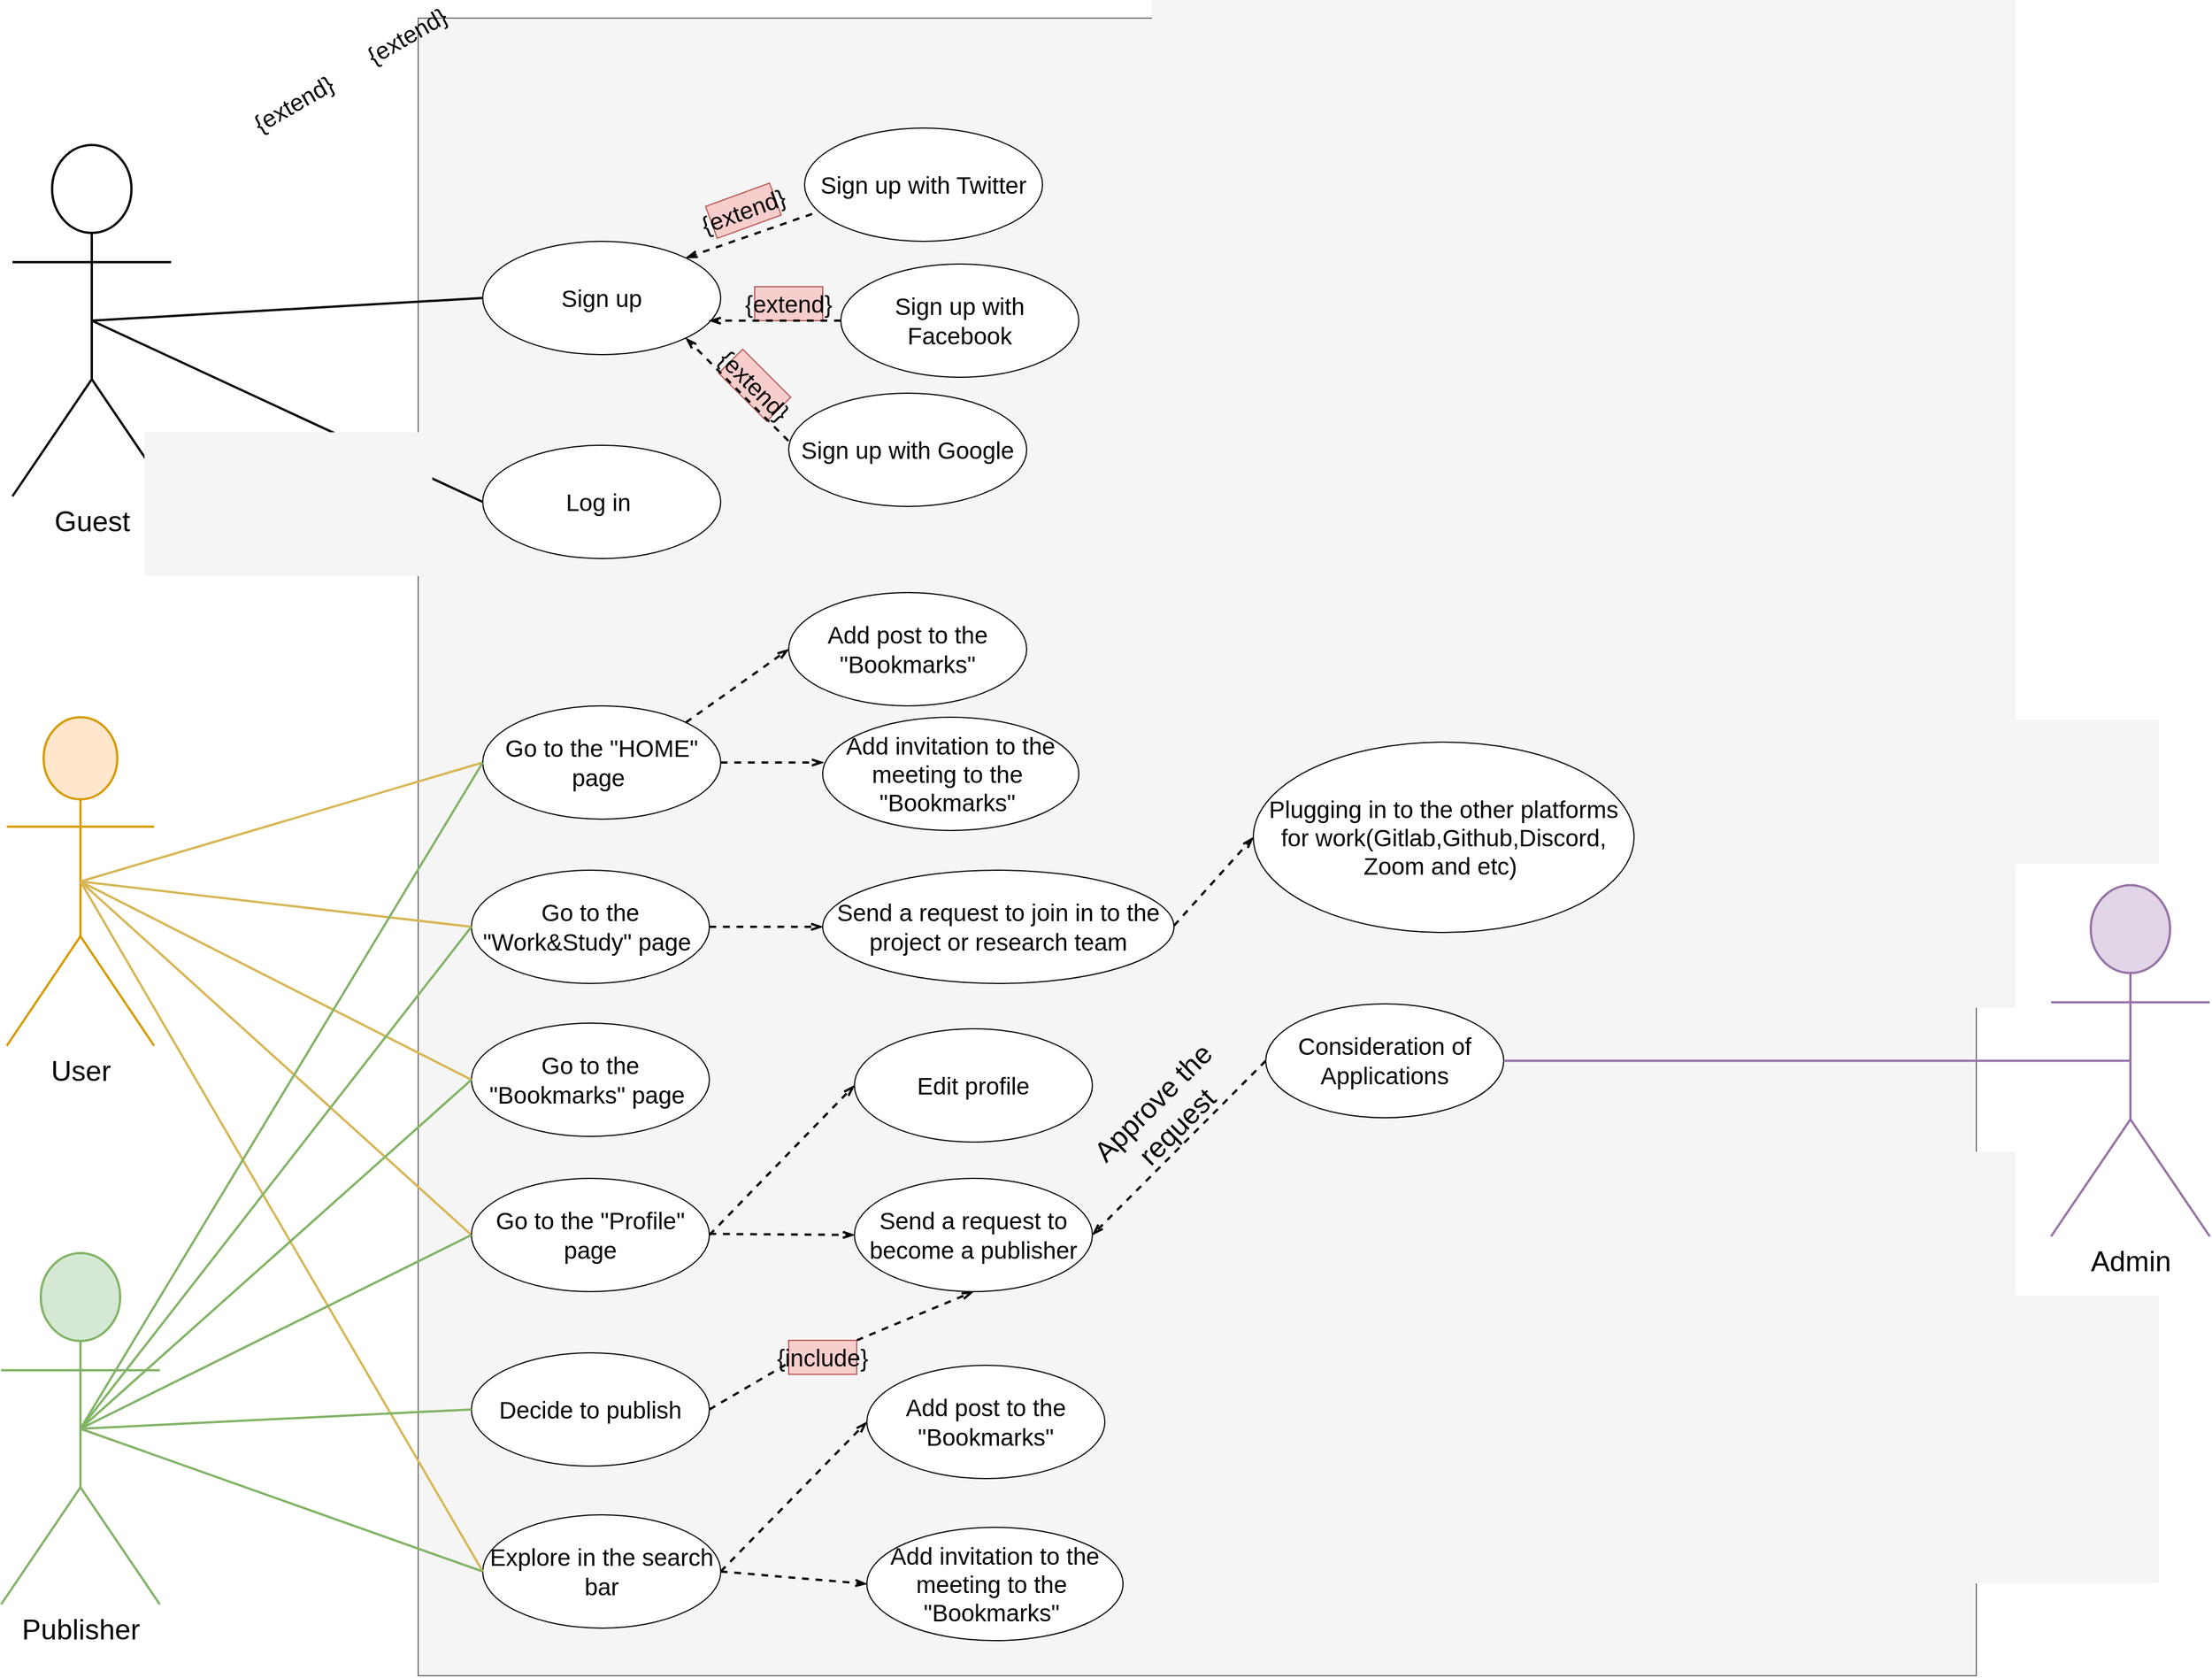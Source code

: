 <mxfile version="15.6.8" type="gitlab">
  <diagram id="sSSUooNmsP8sfFR26BnM" name="Page-1">
    <mxGraphModel dx="3416" dy="1540" grid="1" gridSize="11" guides="1" tooltips="1" connect="1" arrows="1" fold="1" page="1" pageScale="1" pageWidth="850" pageHeight="1100" math="0" shadow="0">
      <root>
        <mxCell id="0" />
        <mxCell id="1" parent="0" />
        <object label="User" User="1" USER="" id="bzA-kNj4SdmjWdbAsyWA-1">
          <mxCell style="shape=umlActor;verticalLabelPosition=bottom;verticalAlign=top;outlineConnect=0;align=center;html=1;strokeWidth=2;fontSize=25;fillColor=#ffe6cc;strokeColor=#d79b00;" vertex="1" parent="1">
            <mxGeometry x="-770" y="660" width="130" height="290" as="geometry" />
          </mxCell>
        </object>
        <mxCell id="bzA-kNj4SdmjWdbAsyWA-2" value="" style="rounded=0;whiteSpace=wrap;html=1;fillColor=#f5f5f5;fontColor=#333333;strokeColor=#666666;" vertex="1" parent="1">
          <mxGeometry x="-407" y="42.99" width="1375" height="1463" as="geometry" />
        </mxCell>
        <object label="Guest" User="" id="bzA-kNj4SdmjWdbAsyWA-3">
          <mxCell style="shape=umlActor;verticalLabelPosition=bottom;verticalAlign=top;html=1;outlineConnect=0;fontFamily=Helvetica;strokeWidth=2;fontSize=25;" vertex="1" parent="1">
            <mxGeometry x="-765" y="155" width="140" height="310" as="geometry" />
          </mxCell>
        </object>
        <mxCell id="bzA-kNj4SdmjWdbAsyWA-10" value="" style="endArrow=none;html=1;rounded=0;fontFamily=Helvetica;exitX=0.5;exitY=0.5;exitDx=0;exitDy=0;exitPerimeter=0;entryX=0;entryY=0.5;entryDx=0;entryDy=0;strokeWidth=2;" edge="1" parent="1" source="bzA-kNj4SdmjWdbAsyWA-3" target="bzA-kNj4SdmjWdbAsyWA-11">
          <mxGeometry width="50" height="50" relative="1" as="geometry">
            <mxPoint x="-40" y="370" as="sourcePoint" />
            <mxPoint x="-210" y="330" as="targetPoint" />
          </mxGeometry>
        </mxCell>
        <mxCell id="bzA-kNj4SdmjWdbAsyWA-11" value="&lt;span style=&quot;font-size: 21px&quot;&gt;Sign up&lt;/span&gt;" style="ellipse;whiteSpace=wrap;html=1;fontFamily=Helvetica;align=center;" vertex="1" parent="1">
          <mxGeometry x="-350" y="240" width="210" height="100" as="geometry" />
        </mxCell>
        <mxCell id="bzA-kNj4SdmjWdbAsyWA-17" value="" style="endArrow=openThin;html=1;rounded=0;fontFamily=Helvetica;fontSize=21;dashed=1;endFill=0;entryX=1;entryY=0;entryDx=0;entryDy=0;strokeWidth=2;exitX=0.36;exitY=0.083;exitDx=0;exitDy=0;exitPerimeter=0;labelPosition=left;verticalLabelPosition=top;align=right;verticalAlign=bottom;horizontal=1;spacingTop=0;fontStyle=0" edge="1" parent="1" source="bzA-kNj4SdmjWdbAsyWA-2" target="bzA-kNj4SdmjWdbAsyWA-11">
          <mxGeometry x="-0.222" y="-34" width="50" height="50" relative="1" as="geometry">
            <mxPoint x="20" y="440" as="sourcePoint" />
            <mxPoint x="29" y="300" as="targetPoint" />
            <mxPoint as="offset" />
          </mxGeometry>
        </mxCell>
        <mxCell id="bzA-kNj4SdmjWdbAsyWA-18" value="{extend}" style="text;html=1;strokeColor=#b85450;fillColor=#f8cecc;align=center;verticalAlign=middle;whiteSpace=wrap;rounded=0;fontFamily=Helvetica;fontSize=21;rotation=-20;" vertex="1" parent="1">
          <mxGeometry x="-150" y="198" width="60" height="30" as="geometry" />
        </mxCell>
        <mxCell id="bzA-kNj4SdmjWdbAsyWA-20" value="{extend}" style="text;html=1;strokeColor=#b85450;fillColor=#f8cecc;align=center;verticalAlign=middle;whiteSpace=wrap;rounded=0;fontFamily=Helvetica;fontSize=21;rotation=0;" vertex="1" parent="1">
          <mxGeometry x="-109.999" y="280.0" width="60" height="30" as="geometry" />
        </mxCell>
        <mxCell id="bzA-kNj4SdmjWdbAsyWA-21" value="{extend}" style="text;html=1;strokeColor=none;fillColor=none;align=center;verticalAlign=middle;whiteSpace=wrap;rounded=0;fontFamily=Helvetica;fontSize=21;rotation=-30;" vertex="1" parent="1">
          <mxGeometry x="-446.519" y="42.99" width="60" height="30" as="geometry" />
        </mxCell>
        <mxCell id="bzA-kNj4SdmjWdbAsyWA-22" value="{extend}" style="text;html=1;strokeColor=none;fillColor=none;align=center;verticalAlign=middle;whiteSpace=wrap;rounded=0;fontFamily=Helvetica;fontSize=21;rotation=-30;" vertex="1" parent="1">
          <mxGeometry x="-546.519" y="102.99" width="60" height="30" as="geometry" />
        </mxCell>
        <mxCell id="bzA-kNj4SdmjWdbAsyWA-23" value="{extend}" style="text;html=1;strokeColor=#b85450;fillColor=#f8cecc;align=center;verticalAlign=middle;whiteSpace=wrap;rounded=0;fontFamily=Helvetica;fontSize=21;rotation=45;" vertex="1" parent="1">
          <mxGeometry x="-139.999" y="352.0" width="60" height="30" as="geometry" />
        </mxCell>
        <mxCell id="bzA-kNj4SdmjWdbAsyWA-25" value="" style="endArrow=openThin;html=1;rounded=0;fontFamily=Helvetica;fontSize=21;dashed=1;endFill=0;strokeWidth=2;exitX=0;exitY=0.5;exitDx=0;exitDy=0;labelPosition=left;verticalLabelPosition=top;align=right;verticalAlign=bottom;horizontal=1;spacingTop=0;fontStyle=0;entryX=0.952;entryY=0.7;entryDx=0;entryDy=0;entryPerimeter=0;" edge="1" parent="1" source="bzA-kNj4SdmjWdbAsyWA-27" target="bzA-kNj4SdmjWdbAsyWA-11">
          <mxGeometry x="-0.222" y="-34" width="50" height="50" relative="1" as="geometry">
            <mxPoint x="-110" y="70" as="sourcePoint" />
            <mxPoint x="-180.954" y="114.175" as="targetPoint" />
            <mxPoint as="offset" />
          </mxGeometry>
        </mxCell>
        <mxCell id="bzA-kNj4SdmjWdbAsyWA-26" value="&lt;span style=&quot;font-size: 21px&quot;&gt;Sign up with Twitter&lt;/span&gt;" style="ellipse;whiteSpace=wrap;html=1;fontFamily=Helvetica;align=center;" vertex="1" parent="1">
          <mxGeometry x="-66" y="140" width="210" height="100" as="geometry" />
        </mxCell>
        <mxCell id="bzA-kNj4SdmjWdbAsyWA-27" value="&lt;span style=&quot;font-size: 21px&quot;&gt;Sign up with Facebook&lt;/span&gt;" style="ellipse;whiteSpace=wrap;html=1;fontFamily=Helvetica;align=center;" vertex="1" parent="1">
          <mxGeometry x="-34" y="260" width="210" height="100" as="geometry" />
        </mxCell>
        <mxCell id="bzA-kNj4SdmjWdbAsyWA-28" value="" style="endArrow=openThin;html=1;rounded=0;fontFamily=Helvetica;fontSize=21;dashed=1;endFill=0;entryX=0;entryY=0.5;entryDx=0;entryDy=0;strokeWidth=2;labelPosition=left;verticalLabelPosition=top;align=right;verticalAlign=bottom;horizontal=1;spacingTop=0;fontStyle=0;exitX=1;exitY=0.5;exitDx=0;exitDy=0;" edge="1" parent="1" source="bzA-kNj4SdmjWdbAsyWA-47" target="bzA-kNj4SdmjWdbAsyWA-49">
          <mxGeometry x="-0.222" y="-34" width="50" height="50" relative="1" as="geometry">
            <mxPoint x="-110" y="919.99" as="sourcePoint" />
            <mxPoint x="-210.33" y="890" as="targetPoint" />
            <mxPoint as="offset" />
            <Array as="points" />
          </mxGeometry>
        </mxCell>
        <mxCell id="bzA-kNj4SdmjWdbAsyWA-29" value="" style="endArrow=openThin;html=1;rounded=0;fontFamily=Helvetica;fontSize=21;dashed=1;endFill=0;strokeWidth=2;exitX=-0.001;exitY=0.422;exitDx=0;exitDy=0;exitPerimeter=0;labelPosition=left;verticalLabelPosition=top;align=right;verticalAlign=bottom;horizontal=1;spacingTop=0;fontStyle=0;entryX=1;entryY=1;entryDx=0;entryDy=0;" edge="1" parent="1" source="bzA-kNj4SdmjWdbAsyWA-30" target="bzA-kNj4SdmjWdbAsyWA-11">
          <mxGeometry x="-0.222" y="-34" width="50" height="50" relative="1" as="geometry">
            <mxPoint x="-110" y="60" as="sourcePoint" />
            <mxPoint x="-210.33" y="30.01" as="targetPoint" />
            <mxPoint as="offset" />
          </mxGeometry>
        </mxCell>
        <mxCell id="bzA-kNj4SdmjWdbAsyWA-30" value="&lt;span style=&quot;font-size: 21px&quot;&gt;Sign up with Google&lt;/span&gt;" style="ellipse;whiteSpace=wrap;html=1;fontFamily=Helvetica;align=center;" vertex="1" parent="1">
          <mxGeometry x="-80" y="374" width="210" height="100" as="geometry" />
        </mxCell>
        <mxCell id="bzA-kNj4SdmjWdbAsyWA-31" value="" style="endArrow=none;html=1;rounded=0;fontFamily=Helvetica;fontSize=21;strokeWidth=2;align=right;verticalAlign=bottom;exitX=0.5;exitY=0.5;exitDx=0;exitDy=0;exitPerimeter=0;entryX=0;entryY=0.5;entryDx=0;entryDy=0;" edge="1" parent="1" source="bzA-kNj4SdmjWdbAsyWA-3" target="bzA-kNj4SdmjWdbAsyWA-33">
          <mxGeometry width="50" height="50" relative="1" as="geometry">
            <mxPoint x="-470" y="470" as="sourcePoint" />
            <mxPoint x="-340" y="480" as="targetPoint" />
          </mxGeometry>
        </mxCell>
        <mxCell id="bzA-kNj4SdmjWdbAsyWA-33" value="&lt;span style=&quot;font-size: 21px&quot;&gt;Log in&amp;nbsp;&lt;/span&gt;" style="ellipse;whiteSpace=wrap;html=1;fontFamily=Helvetica;align=center;" vertex="1" parent="1">
          <mxGeometry x="-350" y="420" width="210" height="100" as="geometry" />
        </mxCell>
        <mxCell id="bzA-kNj4SdmjWdbAsyWA-34" value="" style="endArrow=none;html=1;rounded=0;fontFamily=Helvetica;fontSize=21;strokeWidth=2;align=right;verticalAlign=bottom;exitX=0.5;exitY=0.5;exitDx=0;exitDy=0;exitPerimeter=0;entryX=0;entryY=0.5;entryDx=0;entryDy=0;fillColor=#fff2cc;strokeColor=#d6b656;" edge="1" parent="1" source="bzA-kNj4SdmjWdbAsyWA-1" target="bzA-kNj4SdmjWdbAsyWA-36">
          <mxGeometry width="50" height="50" relative="1" as="geometry">
            <mxPoint x="-470" y="640" as="sourcePoint" />
            <mxPoint x="-420" y="590" as="targetPoint" />
          </mxGeometry>
        </mxCell>
        <mxCell id="bzA-kNj4SdmjWdbAsyWA-36" value="&lt;span style=&quot;font-size: 21px&quot;&gt;Go to the &quot;HOME&quot; page&amp;nbsp;&lt;/span&gt;" style="ellipse;whiteSpace=wrap;html=1;fontFamily=Helvetica;align=center;" vertex="1" parent="1">
          <mxGeometry x="-350" y="650" width="210" height="100" as="geometry" />
        </mxCell>
        <mxCell id="bzA-kNj4SdmjWdbAsyWA-37" value="" style="endArrow=openThin;html=1;rounded=0;fontFamily=Helvetica;fontSize=21;dashed=1;endFill=0;strokeWidth=2;exitX=1;exitY=0;exitDx=0;exitDy=0;labelPosition=left;verticalLabelPosition=top;align=right;verticalAlign=bottom;horizontal=1;spacingTop=0;fontStyle=0;entryX=0;entryY=0.5;entryDx=0;entryDy=0;" edge="1" parent="1" source="bzA-kNj4SdmjWdbAsyWA-36" target="bzA-kNj4SdmjWdbAsyWA-39">
          <mxGeometry x="-0.222" y="-34" width="50" height="50" relative="1" as="geometry">
            <mxPoint x="10.33" y="719.99" as="sourcePoint" />
            <mxPoint x="-60" y="665" as="targetPoint" />
            <mxPoint as="offset" />
          </mxGeometry>
        </mxCell>
        <mxCell id="bzA-kNj4SdmjWdbAsyWA-39" value="&lt;span style=&quot;font-size: 21px&quot;&gt;Add post to the &quot;Bookmarks&quot;&lt;/span&gt;" style="ellipse;whiteSpace=wrap;html=1;fontFamily=Helvetica;align=center;" vertex="1" parent="1">
          <mxGeometry x="-80" y="550" width="210" height="100" as="geometry" />
        </mxCell>
        <mxCell id="bzA-kNj4SdmjWdbAsyWA-40" value="" style="endArrow=openThin;html=1;rounded=0;fontFamily=Helvetica;fontSize=21;dashed=1;endFill=0;strokeWidth=2;exitX=1;exitY=0.5;exitDx=0;exitDy=0;labelPosition=left;verticalLabelPosition=top;align=right;verticalAlign=bottom;horizontal=1;spacingTop=0;fontStyle=0;entryX=0.003;entryY=0.4;entryDx=0;entryDy=0;entryPerimeter=0;" edge="1" parent="1" source="bzA-kNj4SdmjWdbAsyWA-36">
          <mxGeometry x="-0.222" y="-34" width="50" height="50" relative="1" as="geometry">
            <mxPoint x="10.54" y="856.84" as="sourcePoint" />
            <mxPoint x="-49.37" y="700" as="targetPoint" />
            <mxPoint as="offset" />
          </mxGeometry>
        </mxCell>
        <mxCell id="bzA-kNj4SdmjWdbAsyWA-47" value="&lt;span style=&quot;font-size: 21px&quot;&gt;Go to the &quot;Work&amp;amp;Study&quot; page&amp;nbsp;&lt;/span&gt;" style="ellipse;whiteSpace=wrap;html=1;fontFamily=Helvetica;align=center;" vertex="1" parent="1">
          <mxGeometry x="-360" y="795" width="210" height="100" as="geometry" />
        </mxCell>
        <mxCell id="bzA-kNj4SdmjWdbAsyWA-48" value="" style="endArrow=none;html=1;rounded=0;fontFamily=Helvetica;fontSize=21;strokeWidth=2;align=right;verticalAlign=bottom;exitX=0.5;exitY=0.5;exitDx=0;exitDy=0;exitPerimeter=0;entryX=0;entryY=0.5;entryDx=0;entryDy=0;fillColor=#fff2cc;strokeColor=#d6b656;" edge="1" parent="1" source="bzA-kNj4SdmjWdbAsyWA-1" target="bzA-kNj4SdmjWdbAsyWA-47">
          <mxGeometry width="50" height="50" relative="1" as="geometry">
            <mxPoint x="-160" y="910" as="sourcePoint" />
            <mxPoint x="-110" y="860" as="targetPoint" />
          </mxGeometry>
        </mxCell>
        <mxCell id="bzA-kNj4SdmjWdbAsyWA-49" value="&lt;span style=&quot;font-size: 21px&quot;&gt;Send a request to join in to the project or research team&lt;/span&gt;" style="ellipse;whiteSpace=wrap;html=1;fontFamily=Helvetica;align=center;" vertex="1" parent="1">
          <mxGeometry x="-50" y="795" width="310" height="100" as="geometry" />
        </mxCell>
        <mxCell id="bzA-kNj4SdmjWdbAsyWA-51" value="&lt;span style=&quot;font-size: 21px&quot;&gt;Go to the &quot;Bookmarks&quot; page&amp;nbsp;&lt;/span&gt;" style="ellipse;whiteSpace=wrap;html=1;fontFamily=Helvetica;align=center;" vertex="1" parent="1">
          <mxGeometry x="-360" y="930" width="210" height="100" as="geometry" />
        </mxCell>
        <mxCell id="bzA-kNj4SdmjWdbAsyWA-52" value="" style="endArrow=none;html=1;rounded=0;fontFamily=Helvetica;fontSize=21;strokeWidth=2;align=right;verticalAlign=bottom;exitX=0.5;exitY=0.5;exitDx=0;exitDy=0;exitPerimeter=0;entryX=0;entryY=0.5;entryDx=0;entryDy=0;fillColor=#fff2cc;strokeColor=#d6b656;" edge="1" parent="1" source="bzA-kNj4SdmjWdbAsyWA-1" target="bzA-kNj4SdmjWdbAsyWA-51">
          <mxGeometry width="50" height="50" relative="1" as="geometry">
            <mxPoint x="-440" y="640" as="sourcePoint" />
            <mxPoint x="-390" y="590" as="targetPoint" />
          </mxGeometry>
        </mxCell>
        <mxCell id="bzA-kNj4SdmjWdbAsyWA-56" value="" style="endArrow=none;html=1;rounded=0;fontFamily=Helvetica;fontSize=21;strokeWidth=2;align=right;verticalAlign=bottom;exitX=0.5;exitY=0.5;exitDx=0;exitDy=0;exitPerimeter=0;entryX=0;entryY=0.5;entryDx=0;entryDy=0;fillColor=#fff2cc;strokeColor=#d6b656;" edge="1" parent="1" source="bzA-kNj4SdmjWdbAsyWA-1" target="bzA-kNj4SdmjWdbAsyWA-57">
          <mxGeometry width="50" height="50" relative="1" as="geometry">
            <mxPoint x="-270" y="950" as="sourcePoint" />
            <mxPoint x="-220" y="900" as="targetPoint" />
          </mxGeometry>
        </mxCell>
        <mxCell id="bzA-kNj4SdmjWdbAsyWA-57" value="&lt;span style=&quot;font-size: 21px&quot;&gt;Go to the &quot;Profile&quot; page&lt;/span&gt;" style="ellipse;whiteSpace=wrap;html=1;fontFamily=Helvetica;align=center;" vertex="1" parent="1">
          <mxGeometry x="-360" y="1067" width="210" height="100" as="geometry" />
        </mxCell>
        <mxCell id="bzA-kNj4SdmjWdbAsyWA-58" style="edgeStyle=orthogonalEdgeStyle;rounded=0;orthogonalLoop=1;jettySize=auto;html=1;exitX=0.5;exitY=1;exitDx=0;exitDy=0;fontFamily=Helvetica;fontSize=21;endArrow=openThin;endFill=0;strokeWidth=2;align=right;verticalAlign=bottom;" edge="1" parent="1" source="bzA-kNj4SdmjWdbAsyWA-57" target="bzA-kNj4SdmjWdbAsyWA-57">
          <mxGeometry relative="1" as="geometry" />
        </mxCell>
        <object label="Admin" User="" id="bzA-kNj4SdmjWdbAsyWA-60">
          <mxCell style="shape=umlActor;verticalLabelPosition=bottom;verticalAlign=top;html=1;outlineConnect=0;fontFamily=Helvetica;strokeWidth=2;fontSize=25;fillColor=#e1d5e7;strokeColor=#9673a6;" vertex="1" parent="1">
            <mxGeometry x="1034" y="808.25" width="140" height="310" as="geometry" />
          </mxCell>
        </object>
        <object label="Publisher" User="" id="bzA-kNj4SdmjWdbAsyWA-62">
          <mxCell style="shape=umlActor;verticalLabelPosition=bottom;verticalAlign=top;html=1;outlineConnect=0;fontFamily=Helvetica;strokeWidth=2;fontSize=25;fillColor=#d5e8d4;strokeColor=#82b366;" vertex="1" parent="1">
            <mxGeometry x="-775" y="1133" width="140" height="310" as="geometry" />
          </mxCell>
        </object>
        <mxCell id="bzA-kNj4SdmjWdbAsyWA-65" value="&lt;span style=&quot;font-size: 21px&quot;&gt;Send a request to become a publisher&lt;/span&gt;" style="ellipse;whiteSpace=wrap;html=1;fontFamily=Helvetica;align=center;" vertex="1" parent="1">
          <mxGeometry x="-22" y="1067" width="210" height="100" as="geometry" />
        </mxCell>
        <mxCell id="bzA-kNj4SdmjWdbAsyWA-66" value="&lt;span style=&quot;font-size: 21px&quot;&gt;Edit profile&lt;/span&gt;" style="ellipse;whiteSpace=wrap;html=1;fontFamily=Helvetica;align=center;" vertex="1" parent="1">
          <mxGeometry x="-22" y="935" width="210" height="100" as="geometry" />
        </mxCell>
        <mxCell id="bzA-kNj4SdmjWdbAsyWA-67" value="" style="endArrow=openThin;html=1;rounded=0;fontFamily=Helvetica;fontSize=21;dashed=1;endFill=0;entryX=0;entryY=0.5;entryDx=0;entryDy=0;strokeWidth=2;labelPosition=left;verticalLabelPosition=top;align=right;verticalAlign=bottom;horizontal=1;spacingTop=0;fontStyle=0;exitX=1;exitY=0.5;exitDx=0;exitDy=0;" edge="1" parent="1" target="bzA-kNj4SdmjWdbAsyWA-65">
          <mxGeometry x="-0.222" y="-34" width="50" height="50" relative="1" as="geometry">
            <mxPoint x="-150" y="1116" as="sourcePoint" />
            <mxPoint x="-50" y="1116" as="targetPoint" />
            <mxPoint as="offset" />
            <Array as="points" />
          </mxGeometry>
        </mxCell>
        <mxCell id="bzA-kNj4SdmjWdbAsyWA-69" value="" style="endArrow=openThin;html=1;rounded=0;fontFamily=Helvetica;fontSize=21;dashed=1;endFill=0;entryX=0;entryY=0.5;entryDx=0;entryDy=0;strokeWidth=2;labelPosition=left;verticalLabelPosition=top;align=right;verticalAlign=bottom;horizontal=1;spacingTop=0;fontStyle=0;exitX=1;exitY=0.5;exitDx=0;exitDy=0;" edge="1" parent="1" source="bzA-kNj4SdmjWdbAsyWA-57" target="bzA-kNj4SdmjWdbAsyWA-66">
          <mxGeometry x="-0.222" y="-34" width="50" height="50" relative="1" as="geometry">
            <mxPoint x="-150" y="1056" as="sourcePoint" />
            <mxPoint x="-33" y="1057" as="targetPoint" />
            <mxPoint as="offset" />
            <Array as="points" />
          </mxGeometry>
        </mxCell>
        <mxCell id="bzA-kNj4SdmjWdbAsyWA-75" value="&lt;span style=&quot;font-size: 21px&quot;&gt;Explore in the search bar&lt;/span&gt;" style="ellipse;whiteSpace=wrap;html=1;fontFamily=Helvetica;align=center;" vertex="1" parent="1">
          <mxGeometry x="-350" y="1364" width="210" height="100" as="geometry" />
        </mxCell>
        <mxCell id="bzA-kNj4SdmjWdbAsyWA-76" value="" style="endArrow=none;html=1;rounded=0;fontFamily=Helvetica;fontSize=25;strokeWidth=2;align=right;verticalAlign=bottom;entryX=0.5;entryY=0.5;entryDx=0;entryDy=0;entryPerimeter=0;exitX=0;exitY=0.5;exitDx=0;exitDy=0;fillColor=#fff2cc;strokeColor=#d6b656;" edge="1" parent="1" source="bzA-kNj4SdmjWdbAsyWA-75" target="bzA-kNj4SdmjWdbAsyWA-1">
          <mxGeometry width="50" height="50" relative="1" as="geometry">
            <mxPoint x="11" y="1095" as="sourcePoint" />
            <mxPoint x="61" y="1045" as="targetPoint" />
          </mxGeometry>
        </mxCell>
        <mxCell id="bzA-kNj4SdmjWdbAsyWA-79" value="" style="endArrow=openThin;html=1;rounded=0;fontFamily=Helvetica;fontSize=21;dashed=1;endFill=0;strokeWidth=2;labelPosition=left;verticalLabelPosition=top;align=right;verticalAlign=bottom;horizontal=1;spacingTop=0;fontStyle=0;entryX=0;entryY=0.5;entryDx=0;entryDy=0;exitX=1;exitY=0.5;exitDx=0;exitDy=0;" edge="1" parent="1" source="bzA-kNj4SdmjWdbAsyWA-75" target="bzA-kNj4SdmjWdbAsyWA-80">
          <mxGeometry x="-0.222" y="-34" width="50" height="50" relative="1" as="geometry">
            <mxPoint x="-110" y="1264" as="sourcePoint" />
            <mxPoint x="-59.246" y="1198.995" as="targetPoint" />
            <mxPoint as="offset" />
          </mxGeometry>
        </mxCell>
        <mxCell id="bzA-kNj4SdmjWdbAsyWA-80" value="&lt;span style=&quot;font-size: 21px&quot;&gt;Add post to the &quot;Bookmarks&quot;&lt;/span&gt;" style="ellipse;whiteSpace=wrap;html=1;fontFamily=Helvetica;align=center;" vertex="1" parent="1">
          <mxGeometry x="-11" y="1232" width="210" height="100" as="geometry" />
        </mxCell>
        <mxCell id="bzA-kNj4SdmjWdbAsyWA-81" value="&lt;span style=&quot;font-size: 21px&quot;&gt;Add invitation to the meeting to the&amp;nbsp;&lt;br&gt;&quot;Bookmarks&quot;&amp;nbsp;&lt;/span&gt;" style="ellipse;whiteSpace=wrap;html=1;fontFamily=Helvetica;align=center;" vertex="1" parent="1">
          <mxGeometry x="-11" y="1375" width="226" height="100" as="geometry" />
        </mxCell>
        <mxCell id="bzA-kNj4SdmjWdbAsyWA-83" value="&lt;span style=&quot;font-size: 21px&quot;&gt;Add invitation to the meeting to the&amp;nbsp;&lt;br&gt;&quot;Bookmarks&quot;&amp;nbsp;&lt;/span&gt;" style="ellipse;whiteSpace=wrap;html=1;fontFamily=Helvetica;align=center;" vertex="1" parent="1">
          <mxGeometry x="-50" y="660" width="226" height="100" as="geometry" />
        </mxCell>
        <mxCell id="bzA-kNj4SdmjWdbAsyWA-84" value="" style="endArrow=openThin;html=1;rounded=0;fontFamily=Helvetica;fontSize=21;dashed=1;endFill=0;strokeWidth=2;exitX=1;exitY=0.5;exitDx=0;exitDy=0;labelPosition=left;verticalLabelPosition=top;align=right;verticalAlign=bottom;horizontal=1;spacingTop=0;fontStyle=0;entryX=0;entryY=0.5;entryDx=0;entryDy=0;" edge="1" parent="1" source="bzA-kNj4SdmjWdbAsyWA-75" target="bzA-kNj4SdmjWdbAsyWA-81">
          <mxGeometry x="-0.222" y="-34" width="50" height="50" relative="1" as="geometry">
            <mxPoint x="-150" y="1334.64" as="sourcePoint" />
            <mxPoint x="-50" y="1309.0" as="targetPoint" />
            <mxPoint as="offset" />
          </mxGeometry>
        </mxCell>
        <mxCell id="bzA-kNj4SdmjWdbAsyWA-89" value="" style="endArrow=none;html=1;rounded=0;fontFamily=Helvetica;fontSize=25;strokeWidth=2;align=right;verticalAlign=bottom;exitX=0.5;exitY=0.5;exitDx=0;exitDy=0;exitPerimeter=0;entryX=0;entryY=0.5;entryDx=0;entryDy=0;fillColor=#d5e8d4;strokeColor=#82b366;" edge="1" parent="1" source="bzA-kNj4SdmjWdbAsyWA-62" target="bzA-kNj4SdmjWdbAsyWA-36">
          <mxGeometry width="50" height="50" relative="1" as="geometry">
            <mxPoint x="440" y="1029" as="sourcePoint" />
            <mxPoint x="490" y="979" as="targetPoint" />
          </mxGeometry>
        </mxCell>
        <mxCell id="bzA-kNj4SdmjWdbAsyWA-90" value="" style="endArrow=none;html=1;rounded=0;fontFamily=Helvetica;fontSize=25;strokeWidth=2;align=right;verticalAlign=bottom;exitX=0.5;exitY=0.5;exitDx=0;exitDy=0;exitPerimeter=0;entryX=0;entryY=0.5;entryDx=0;entryDy=0;fillColor=#d5e8d4;strokeColor=#82b366;" edge="1" parent="1" source="bzA-kNj4SdmjWdbAsyWA-62" target="bzA-kNj4SdmjWdbAsyWA-47">
          <mxGeometry width="50" height="50" relative="1" as="geometry">
            <mxPoint x="440" y="1029" as="sourcePoint" />
            <mxPoint x="490" y="979" as="targetPoint" />
          </mxGeometry>
        </mxCell>
        <mxCell id="bzA-kNj4SdmjWdbAsyWA-91" value="" style="endArrow=none;html=1;rounded=0;fontFamily=Helvetica;fontSize=25;strokeWidth=2;align=right;verticalAlign=bottom;exitX=0.5;exitY=0.5;exitDx=0;exitDy=0;exitPerimeter=0;entryX=0;entryY=0.5;entryDx=0;entryDy=0;fillColor=#d5e8d4;strokeColor=#82b366;" edge="1" parent="1" source="bzA-kNj4SdmjWdbAsyWA-62" target="bzA-kNj4SdmjWdbAsyWA-51">
          <mxGeometry width="50" height="50" relative="1" as="geometry">
            <mxPoint x="440" y="1029" as="sourcePoint" />
            <mxPoint x="490" y="979" as="targetPoint" />
          </mxGeometry>
        </mxCell>
        <mxCell id="bzA-kNj4SdmjWdbAsyWA-92" value="" style="endArrow=none;html=1;rounded=0;fontFamily=Helvetica;fontSize=25;strokeWidth=2;align=right;verticalAlign=bottom;exitX=0.5;exitY=0.5;exitDx=0;exitDy=0;exitPerimeter=0;entryX=0;entryY=0.5;entryDx=0;entryDy=0;fillColor=#d5e8d4;strokeColor=#82b366;" edge="1" parent="1" source="bzA-kNj4SdmjWdbAsyWA-62" target="bzA-kNj4SdmjWdbAsyWA-57">
          <mxGeometry width="50" height="50" relative="1" as="geometry">
            <mxPoint x="440" y="1029" as="sourcePoint" />
            <mxPoint x="490" y="979" as="targetPoint" />
          </mxGeometry>
        </mxCell>
        <mxCell id="bzA-kNj4SdmjWdbAsyWA-93" value="" style="endArrow=none;html=1;rounded=0;fontFamily=Helvetica;fontSize=25;strokeWidth=2;align=right;verticalAlign=bottom;exitX=0.5;exitY=0.5;exitDx=0;exitDy=0;exitPerimeter=0;entryX=0;entryY=0.5;entryDx=0;entryDy=0;fillColor=#d5e8d4;strokeColor=#82b366;" edge="1" parent="1" source="bzA-kNj4SdmjWdbAsyWA-62" target="bzA-kNj4SdmjWdbAsyWA-75">
          <mxGeometry width="50" height="50" relative="1" as="geometry">
            <mxPoint x="440" y="1029" as="sourcePoint" />
            <mxPoint x="490" y="979" as="targetPoint" />
          </mxGeometry>
        </mxCell>
        <mxCell id="bzA-kNj4SdmjWdbAsyWA-94" value="" style="endArrow=openThin;html=1;rounded=0;fontFamily=Helvetica;fontSize=21;dashed=1;endFill=0;entryX=1;entryY=0.5;entryDx=0;entryDy=0;strokeWidth=2;labelPosition=left;verticalLabelPosition=top;align=right;verticalAlign=bottom;horizontal=1;spacingTop=0;fontStyle=0;exitX=0;exitY=0.5;exitDx=0;exitDy=0;" edge="1" parent="1" source="bzA-kNj4SdmjWdbAsyWA-96" target="bzA-kNj4SdmjWdbAsyWA-65">
          <mxGeometry x="-0.222" y="-34" width="50" height="50" relative="1" as="geometry">
            <mxPoint x="495" y="979.5" as="sourcePoint" />
            <mxPoint x="623" y="980.5" as="targetPoint" />
            <mxPoint as="offset" />
            <Array as="points" />
          </mxGeometry>
        </mxCell>
        <mxCell id="bzA-kNj4SdmjWdbAsyWA-96" value="&lt;span style=&quot;font-size: 21px&quot;&gt;Consideration of Applications&lt;/span&gt;" style="ellipse;whiteSpace=wrap;html=1;fontFamily=Helvetica;align=center;" vertex="1" parent="1">
          <mxGeometry x="341" y="913" width="210" height="100.5" as="geometry" />
        </mxCell>
        <mxCell id="bzA-kNj4SdmjWdbAsyWA-97" value="Approve the request" style="text;html=1;strokeColor=none;fillColor=none;align=center;verticalAlign=middle;whiteSpace=wrap;rounded=0;fontFamily=Helvetica;fontSize=25;rotation=-45;" vertex="1" parent="1">
          <mxGeometry x="144" y="989" width="214" height="41" as="geometry" />
        </mxCell>
        <mxCell id="bzA-kNj4SdmjWdbAsyWA-98" value="&lt;span style=&quot;font-size: 21px&quot;&gt;Decide to publish&lt;/span&gt;" style="ellipse;whiteSpace=wrap;html=1;fontFamily=Helvetica;align=center;" vertex="1" parent="1">
          <mxGeometry x="-360" y="1221" width="210" height="100" as="geometry" />
        </mxCell>
        <mxCell id="bzA-kNj4SdmjWdbAsyWA-99" value="" style="endArrow=none;html=1;rounded=0;fontFamily=Helvetica;fontSize=13;strokeWidth=2;align=right;verticalAlign=bottom;exitX=0.5;exitY=0.5;exitDx=0;exitDy=0;exitPerimeter=0;entryX=0;entryY=0.5;entryDx=0;entryDy=0;fillColor=#d5e8d4;strokeColor=#82b366;" edge="1" parent="1" source="bzA-kNj4SdmjWdbAsyWA-62" target="bzA-kNj4SdmjWdbAsyWA-98">
          <mxGeometry width="50" height="50" relative="1" as="geometry">
            <mxPoint x="-231" y="1260" as="sourcePoint" />
            <mxPoint x="-181" y="1210" as="targetPoint" />
          </mxGeometry>
        </mxCell>
        <mxCell id="bzA-kNj4SdmjWdbAsyWA-100" value="" style="endArrow=openThin;html=1;rounded=0;fontFamily=Helvetica;fontSize=21;dashed=1;endFill=0;strokeWidth=2;exitX=1;exitY=0;exitDx=0;exitDy=0;labelPosition=left;verticalLabelPosition=top;align=right;verticalAlign=bottom;horizontal=1;spacingTop=0;fontStyle=0;startArrow=none;entryX=0.5;entryY=1;entryDx=0;entryDy=0;" edge="1" parent="1" source="bzA-kNj4SdmjWdbAsyWA-103" target="bzA-kNj4SdmjWdbAsyWA-65">
          <mxGeometry x="-0.222" y="-34" width="50" height="50" relative="1" as="geometry">
            <mxPoint x="-360.0" y="1324" as="sourcePoint" />
            <mxPoint x="-33" y="1122" as="targetPoint" />
            <mxPoint as="offset" />
          </mxGeometry>
        </mxCell>
        <mxCell id="bzA-kNj4SdmjWdbAsyWA-103" value="{include}" style="text;html=1;strokeColor=#b85450;fillColor=#f8cecc;align=center;verticalAlign=middle;whiteSpace=wrap;rounded=0;fontFamily=Helvetica;fontSize=21;rotation=0;" vertex="1" parent="1">
          <mxGeometry x="-80" y="1210" width="60" height="30" as="geometry" />
        </mxCell>
        <mxCell id="bzA-kNj4SdmjWdbAsyWA-104" value="" style="endArrow=none;html=1;rounded=0;fontFamily=Helvetica;fontSize=21;dashed=1;endFill=0;strokeWidth=2;exitX=1;exitY=0.5;exitDx=0;exitDy=0;labelPosition=left;verticalLabelPosition=top;align=right;verticalAlign=bottom;horizontal=1;spacingTop=0;fontStyle=0;entryX=0;entryY=0.663;entryDx=0;entryDy=0;entryPerimeter=0;" edge="1" parent="1" source="bzA-kNj4SdmjWdbAsyWA-98" target="bzA-kNj4SdmjWdbAsyWA-103">
          <mxGeometry x="-0.222" y="-34" width="50" height="50" relative="1" as="geometry">
            <mxPoint x="-360.0" y="1425" as="sourcePoint" />
            <mxPoint x="-360.0" y="1328.89" as="targetPoint" />
            <mxPoint as="offset" />
          </mxGeometry>
        </mxCell>
        <mxCell id="bzA-kNj4SdmjWdbAsyWA-110" value="" style="endArrow=openThin;html=1;rounded=0;fontFamily=Helvetica;fontSize=21;dashed=1;endFill=0;strokeWidth=2;labelPosition=left;verticalLabelPosition=top;align=right;verticalAlign=bottom;horizontal=1;spacingTop=0;fontStyle=0;exitX=1;exitY=0.5;exitDx=0;exitDy=0;entryX=0;entryY=0.5;entryDx=0;entryDy=0;" edge="1" parent="1" target="bzA-kNj4SdmjWdbAsyWA-112">
          <mxGeometry x="-0.222" y="-34" width="50" height="50" relative="1" as="geometry">
            <mxPoint x="260" y="844" as="sourcePoint" />
            <mxPoint x="360" y="844" as="targetPoint" />
            <mxPoint as="offset" />
            <Array as="points" />
          </mxGeometry>
        </mxCell>
        <mxCell id="bzA-kNj4SdmjWdbAsyWA-112" value="&lt;span style=&quot;font-size: 21px&quot;&gt;Plugging in to the other platforms for work(Gitlab,Github,Discord, Zoom and etc)&amp;nbsp;&lt;/span&gt;" style="ellipse;whiteSpace=wrap;html=1;fontFamily=Helvetica;align=center;" vertex="1" parent="1">
          <mxGeometry x="330" y="682" width="336" height="168" as="geometry" />
        </mxCell>
        <mxCell id="bzA-kNj4SdmjWdbAsyWA-114" value="" style="endArrow=none;html=1;rounded=0;fontFamily=Helvetica;fontSize=13;strokeWidth=2;align=right;verticalAlign=bottom;entryX=0.5;entryY=0.5;entryDx=0;entryDy=0;entryPerimeter=0;exitX=1;exitY=0.5;exitDx=0;exitDy=0;fillColor=#e1d5e7;strokeColor=#9673a6;" edge="1" parent="1" source="bzA-kNj4SdmjWdbAsyWA-96" target="bzA-kNj4SdmjWdbAsyWA-60">
          <mxGeometry width="50" height="50" relative="1" as="geometry">
            <mxPoint x="165" y="974" as="sourcePoint" />
            <mxPoint x="215" y="924" as="targetPoint" />
          </mxGeometry>
        </mxCell>
      </root>
    </mxGraphModel>
  </diagram>
</mxfile>
